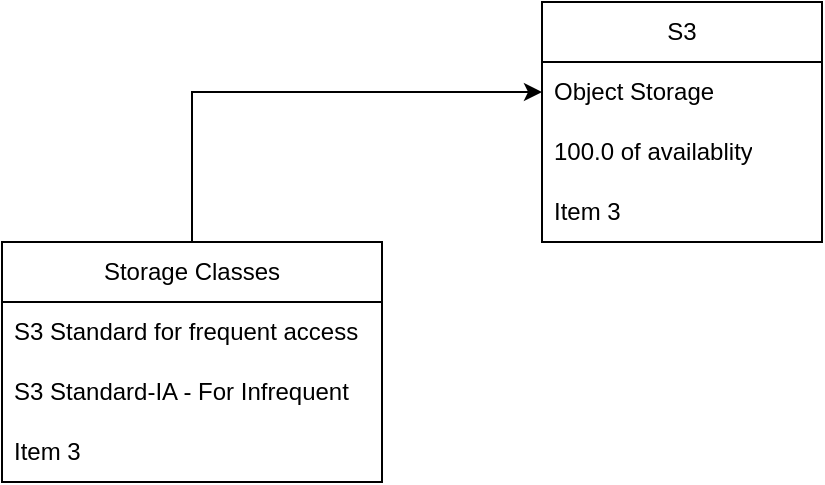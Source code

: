 <mxfile version="21.8.0" type="github">
  <diagram name="Page-1" id="N9Yp-3Ulmj6O2cw9K3d_">
    <mxGraphModel dx="1002" dy="1669" grid="1" gridSize="10" guides="1" tooltips="1" connect="1" arrows="1" fold="1" page="1" pageScale="1" pageWidth="850" pageHeight="1100" math="0" shadow="0">
      <root>
        <mxCell id="0" />
        <mxCell id="1" parent="0" />
        <mxCell id="w-FMeVSFSE_J09zih2_f-1" value="S3" style="swimlane;fontStyle=0;childLayout=stackLayout;horizontal=1;startSize=30;horizontalStack=0;resizeParent=1;resizeParentMax=0;resizeLast=0;collapsible=1;marginBottom=0;whiteSpace=wrap;html=1;" vertex="1" parent="1">
          <mxGeometry x="370" y="-20" width="140" height="120" as="geometry" />
        </mxCell>
        <mxCell id="w-FMeVSFSE_J09zih2_f-2" value="Object Storage" style="text;strokeColor=none;fillColor=none;align=left;verticalAlign=middle;spacingLeft=4;spacingRight=4;overflow=hidden;points=[[0,0.5],[1,0.5]];portConstraint=eastwest;rotatable=0;whiteSpace=wrap;html=1;" vertex="1" parent="w-FMeVSFSE_J09zih2_f-1">
          <mxGeometry y="30" width="140" height="30" as="geometry" />
        </mxCell>
        <mxCell id="w-FMeVSFSE_J09zih2_f-3" value="100.0 of availablity" style="text;strokeColor=none;fillColor=none;align=left;verticalAlign=middle;spacingLeft=4;spacingRight=4;overflow=hidden;points=[[0,0.5],[1,0.5]];portConstraint=eastwest;rotatable=0;whiteSpace=wrap;html=1;" vertex="1" parent="w-FMeVSFSE_J09zih2_f-1">
          <mxGeometry y="60" width="140" height="30" as="geometry" />
        </mxCell>
        <mxCell id="w-FMeVSFSE_J09zih2_f-4" value="Item 3" style="text;strokeColor=none;fillColor=none;align=left;verticalAlign=middle;spacingLeft=4;spacingRight=4;overflow=hidden;points=[[0,0.5],[1,0.5]];portConstraint=eastwest;rotatable=0;whiteSpace=wrap;html=1;" vertex="1" parent="w-FMeVSFSE_J09zih2_f-1">
          <mxGeometry y="90" width="140" height="30" as="geometry" />
        </mxCell>
        <mxCell id="w-FMeVSFSE_J09zih2_f-9" style="edgeStyle=orthogonalEdgeStyle;rounded=0;orthogonalLoop=1;jettySize=auto;html=1;entryX=0;entryY=0.5;entryDx=0;entryDy=0;" edge="1" parent="1" source="w-FMeVSFSE_J09zih2_f-5" target="w-FMeVSFSE_J09zih2_f-2">
          <mxGeometry relative="1" as="geometry" />
        </mxCell>
        <mxCell id="w-FMeVSFSE_J09zih2_f-5" value="Storage Classes" style="swimlane;fontStyle=0;childLayout=stackLayout;horizontal=1;startSize=30;horizontalStack=0;resizeParent=1;resizeParentMax=0;resizeLast=0;collapsible=1;marginBottom=0;whiteSpace=wrap;html=1;" vertex="1" parent="1">
          <mxGeometry x="100" y="100" width="190" height="120" as="geometry" />
        </mxCell>
        <mxCell id="w-FMeVSFSE_J09zih2_f-6" value="S3 Standard for frequent access" style="text;strokeColor=none;fillColor=none;align=left;verticalAlign=middle;spacingLeft=4;spacingRight=4;overflow=hidden;points=[[0,0.5],[1,0.5]];portConstraint=eastwest;rotatable=0;whiteSpace=wrap;html=1;" vertex="1" parent="w-FMeVSFSE_J09zih2_f-5">
          <mxGeometry y="30" width="190" height="30" as="geometry" />
        </mxCell>
        <mxCell id="w-FMeVSFSE_J09zih2_f-7" value="S3 Standard-IA - For Infrequent&amp;nbsp;" style="text;strokeColor=none;fillColor=none;align=left;verticalAlign=middle;spacingLeft=4;spacingRight=4;overflow=hidden;points=[[0,0.5],[1,0.5]];portConstraint=eastwest;rotatable=0;whiteSpace=wrap;html=1;" vertex="1" parent="w-FMeVSFSE_J09zih2_f-5">
          <mxGeometry y="60" width="190" height="30" as="geometry" />
        </mxCell>
        <mxCell id="w-FMeVSFSE_J09zih2_f-8" value="Item 3" style="text;strokeColor=none;fillColor=none;align=left;verticalAlign=middle;spacingLeft=4;spacingRight=4;overflow=hidden;points=[[0,0.5],[1,0.5]];portConstraint=eastwest;rotatable=0;whiteSpace=wrap;html=1;" vertex="1" parent="w-FMeVSFSE_J09zih2_f-5">
          <mxGeometry y="90" width="190" height="30" as="geometry" />
        </mxCell>
      </root>
    </mxGraphModel>
  </diagram>
</mxfile>
